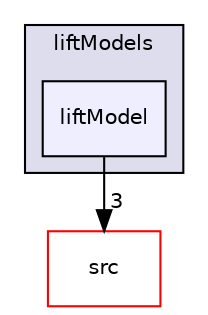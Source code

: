 digraph "applications/solvers/multiphase/reactingEulerFoam/interfacialModels/liftModels/liftModel" {
  bgcolor=transparent;
  compound=true
  node [ fontsize="10", fontname="Helvetica"];
  edge [ labelfontsize="10", labelfontname="Helvetica"];
  subgraph clusterdir_958cf92edb2f8614047546908bf03d2a {
    graph [ bgcolor="#ddddee", pencolor="black", label="liftModels" fontname="Helvetica", fontsize="10", URL="dir_958cf92edb2f8614047546908bf03d2a.html"]
  dir_3b4de80c6e57bb59aeaccbcc4fbe7307 [shape=box, label="liftModel", style="filled", fillcolor="#eeeeff", pencolor="black", URL="dir_3b4de80c6e57bb59aeaccbcc4fbe7307.html"];
  }
  dir_68267d1309a1af8e8297ef4c3efbcdba [shape=box label="src" color="red" URL="dir_68267d1309a1af8e8297ef4c3efbcdba.html"];
  dir_3b4de80c6e57bb59aeaccbcc4fbe7307->dir_68267d1309a1af8e8297ef4c3efbcdba [headlabel="3", labeldistance=1.5 headhref="dir_000273_000736.html"];
}
